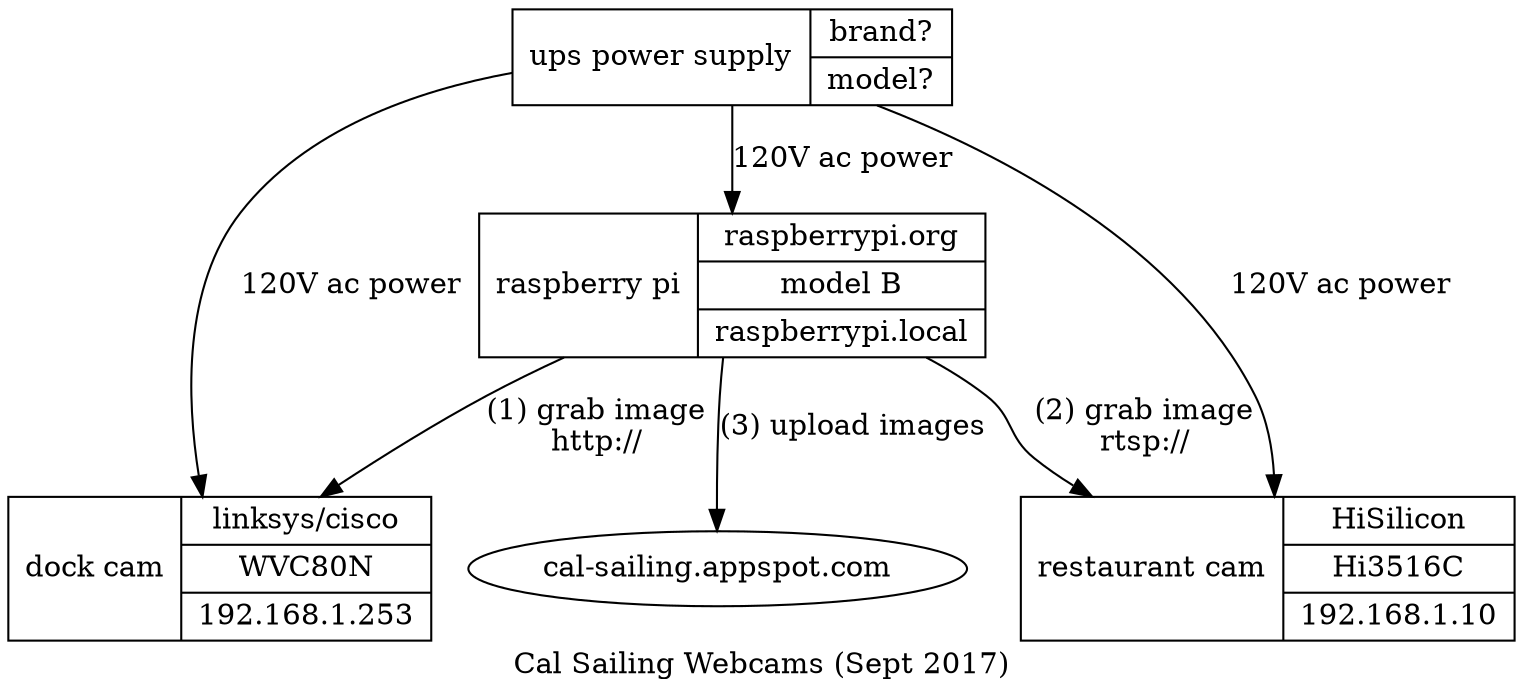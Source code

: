 digraph rendle {
    "dock" [
       label = "dock cam | { linksys/cisco | WVC80N | 192.168.1.253 }"
       shape = "record"
    ]
    "restaurant" [
        label = "restaurant cam | { HiSilicon  | Hi3516C | 192.168.1.10 }"
	 shape = "record"
    ]
    "raspberry" [
        label = "raspberry pi | { raspberrypi.org | model B | raspberrypi.local }"
        shape = "record"
    ]
    "ups" [
        label = "ups power supply | { brand? | model? }"
        shape = "record"
    ]
    "raspberry"->"dock"[label="(1) grab image\nhttp://"]
    "raspberry"->"restaurant"[label="(2) grab image\nrtsp://"]
    "raspberry"->"cal-sailing.appspot.com"[label="(3) upload images"]
    "ups"->"raspberry"[label="120V ac power"]
    "ups"->"restaurant"[label="120V ac power"]
    "ups"->"dock"[label="120V ac power"]
    label="Cal Sailing Webcams (Sept 2017)"
}

